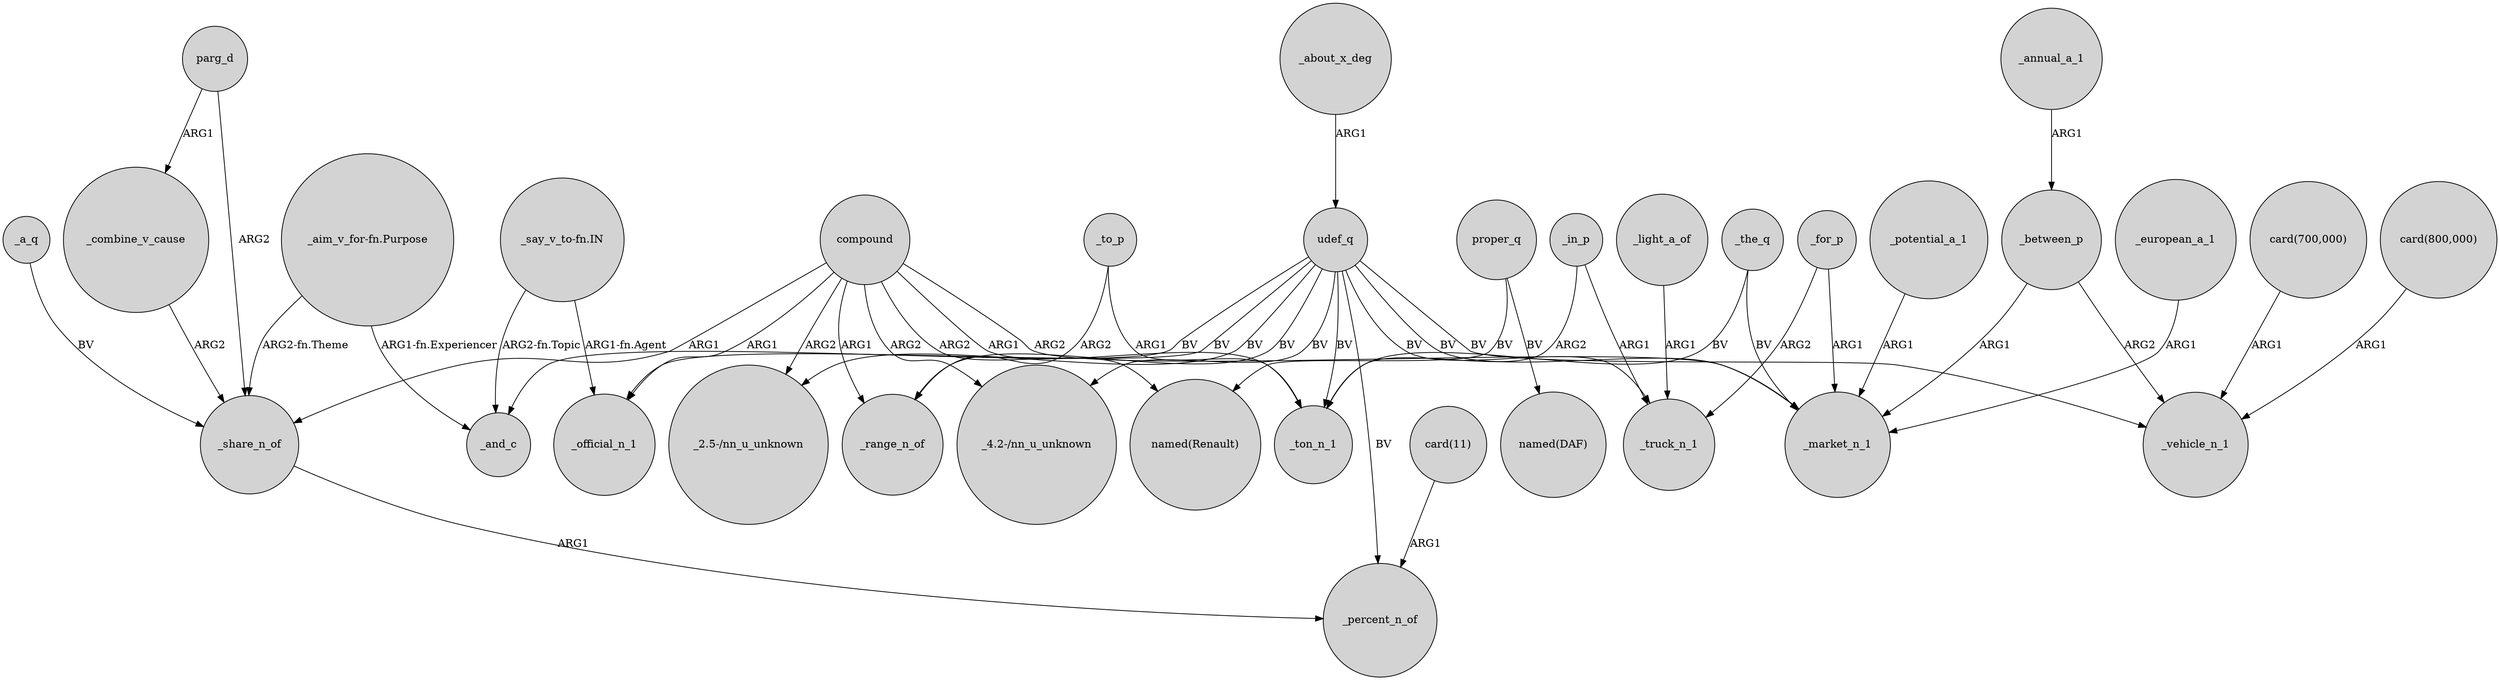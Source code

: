digraph {
	node [shape=circle style=filled]
	compound -> _market_n_1 [label=ARG2]
	"card(11)" -> _percent_n_of [label=ARG1]
	parg_d -> _share_n_of [label=ARG2]
	"card(700,000)" -> _vehicle_n_1 [label=ARG1]
	_annual_a_1 -> _between_p [label=ARG1]
	compound -> _ton_n_1 [label=ARG1]
	"_say_v_to-fn.IN" -> _official_n_1 [label="ARG1-fn.Agent"]
	_to_p -> _ton_n_1 [label=ARG1]
	_share_n_of -> _percent_n_of [label=ARG1]
	proper_q -> "named(Renault)" [label=BV]
	_light_a_of -> _truck_n_1 [label=ARG1]
	compound -> _range_n_of [label=ARG1]
	udef_q -> _market_n_1 [label=BV]
	_to_p -> _range_n_of [label=ARG2]
	_combine_v_cause -> _share_n_of [label=ARG2]
	_for_p -> _market_n_1 [label=ARG1]
	_between_p -> _market_n_1 [label=ARG1]
	_about_x_deg -> udef_q [label=ARG1]
	udef_q -> _vehicle_n_1 [label=BV]
	"_aim_v_for-fn.Purpose" -> _share_n_of [label="ARG2-fn.Theme"]
	proper_q -> "named(DAF)" [label=BV]
	_a_q -> _share_n_of [label=BV]
	compound -> "named(Renault)" [label=ARG2]
	_the_q -> _ton_n_1 [label=BV]
	"_aim_v_for-fn.Purpose" -> _and_c [label="ARG1-fn.Experiencer"]
	udef_q -> _truck_n_1 [label=BV]
	udef_q -> _official_n_1 [label=BV]
	_in_p -> _ton_n_1 [label=ARG2]
	compound -> _share_n_of [label=ARG1]
	"_say_v_to-fn.IN" -> _and_c [label="ARG2-fn.Topic"]
	_potential_a_1 -> _market_n_1 [label=ARG1]
	"card(800,000)" -> _vehicle_n_1 [label=ARG1]
	compound -> "_4.2-/nn_u_unknown" [label=ARG2]
	udef_q -> _range_n_of [label=BV]
	udef_q -> "_2.5-/nn_u_unknown" [label=BV]
	compound -> _official_n_1 [label=ARG1]
	compound -> "_2.5-/nn_u_unknown" [label=ARG2]
	_between_p -> _vehicle_n_1 [label=ARG2]
	_in_p -> _truck_n_1 [label=ARG1]
	_european_a_1 -> _market_n_1 [label=ARG1]
	udef_q -> _percent_n_of [label=BV]
	_the_q -> _market_n_1 [label=BV]
	_for_p -> _truck_n_1 [label=ARG2]
	udef_q -> _and_c [label=BV]
	udef_q -> "_4.2-/nn_u_unknown" [label=BV]
	parg_d -> _combine_v_cause [label=ARG1]
	udef_q -> _ton_n_1 [label=BV]
}
